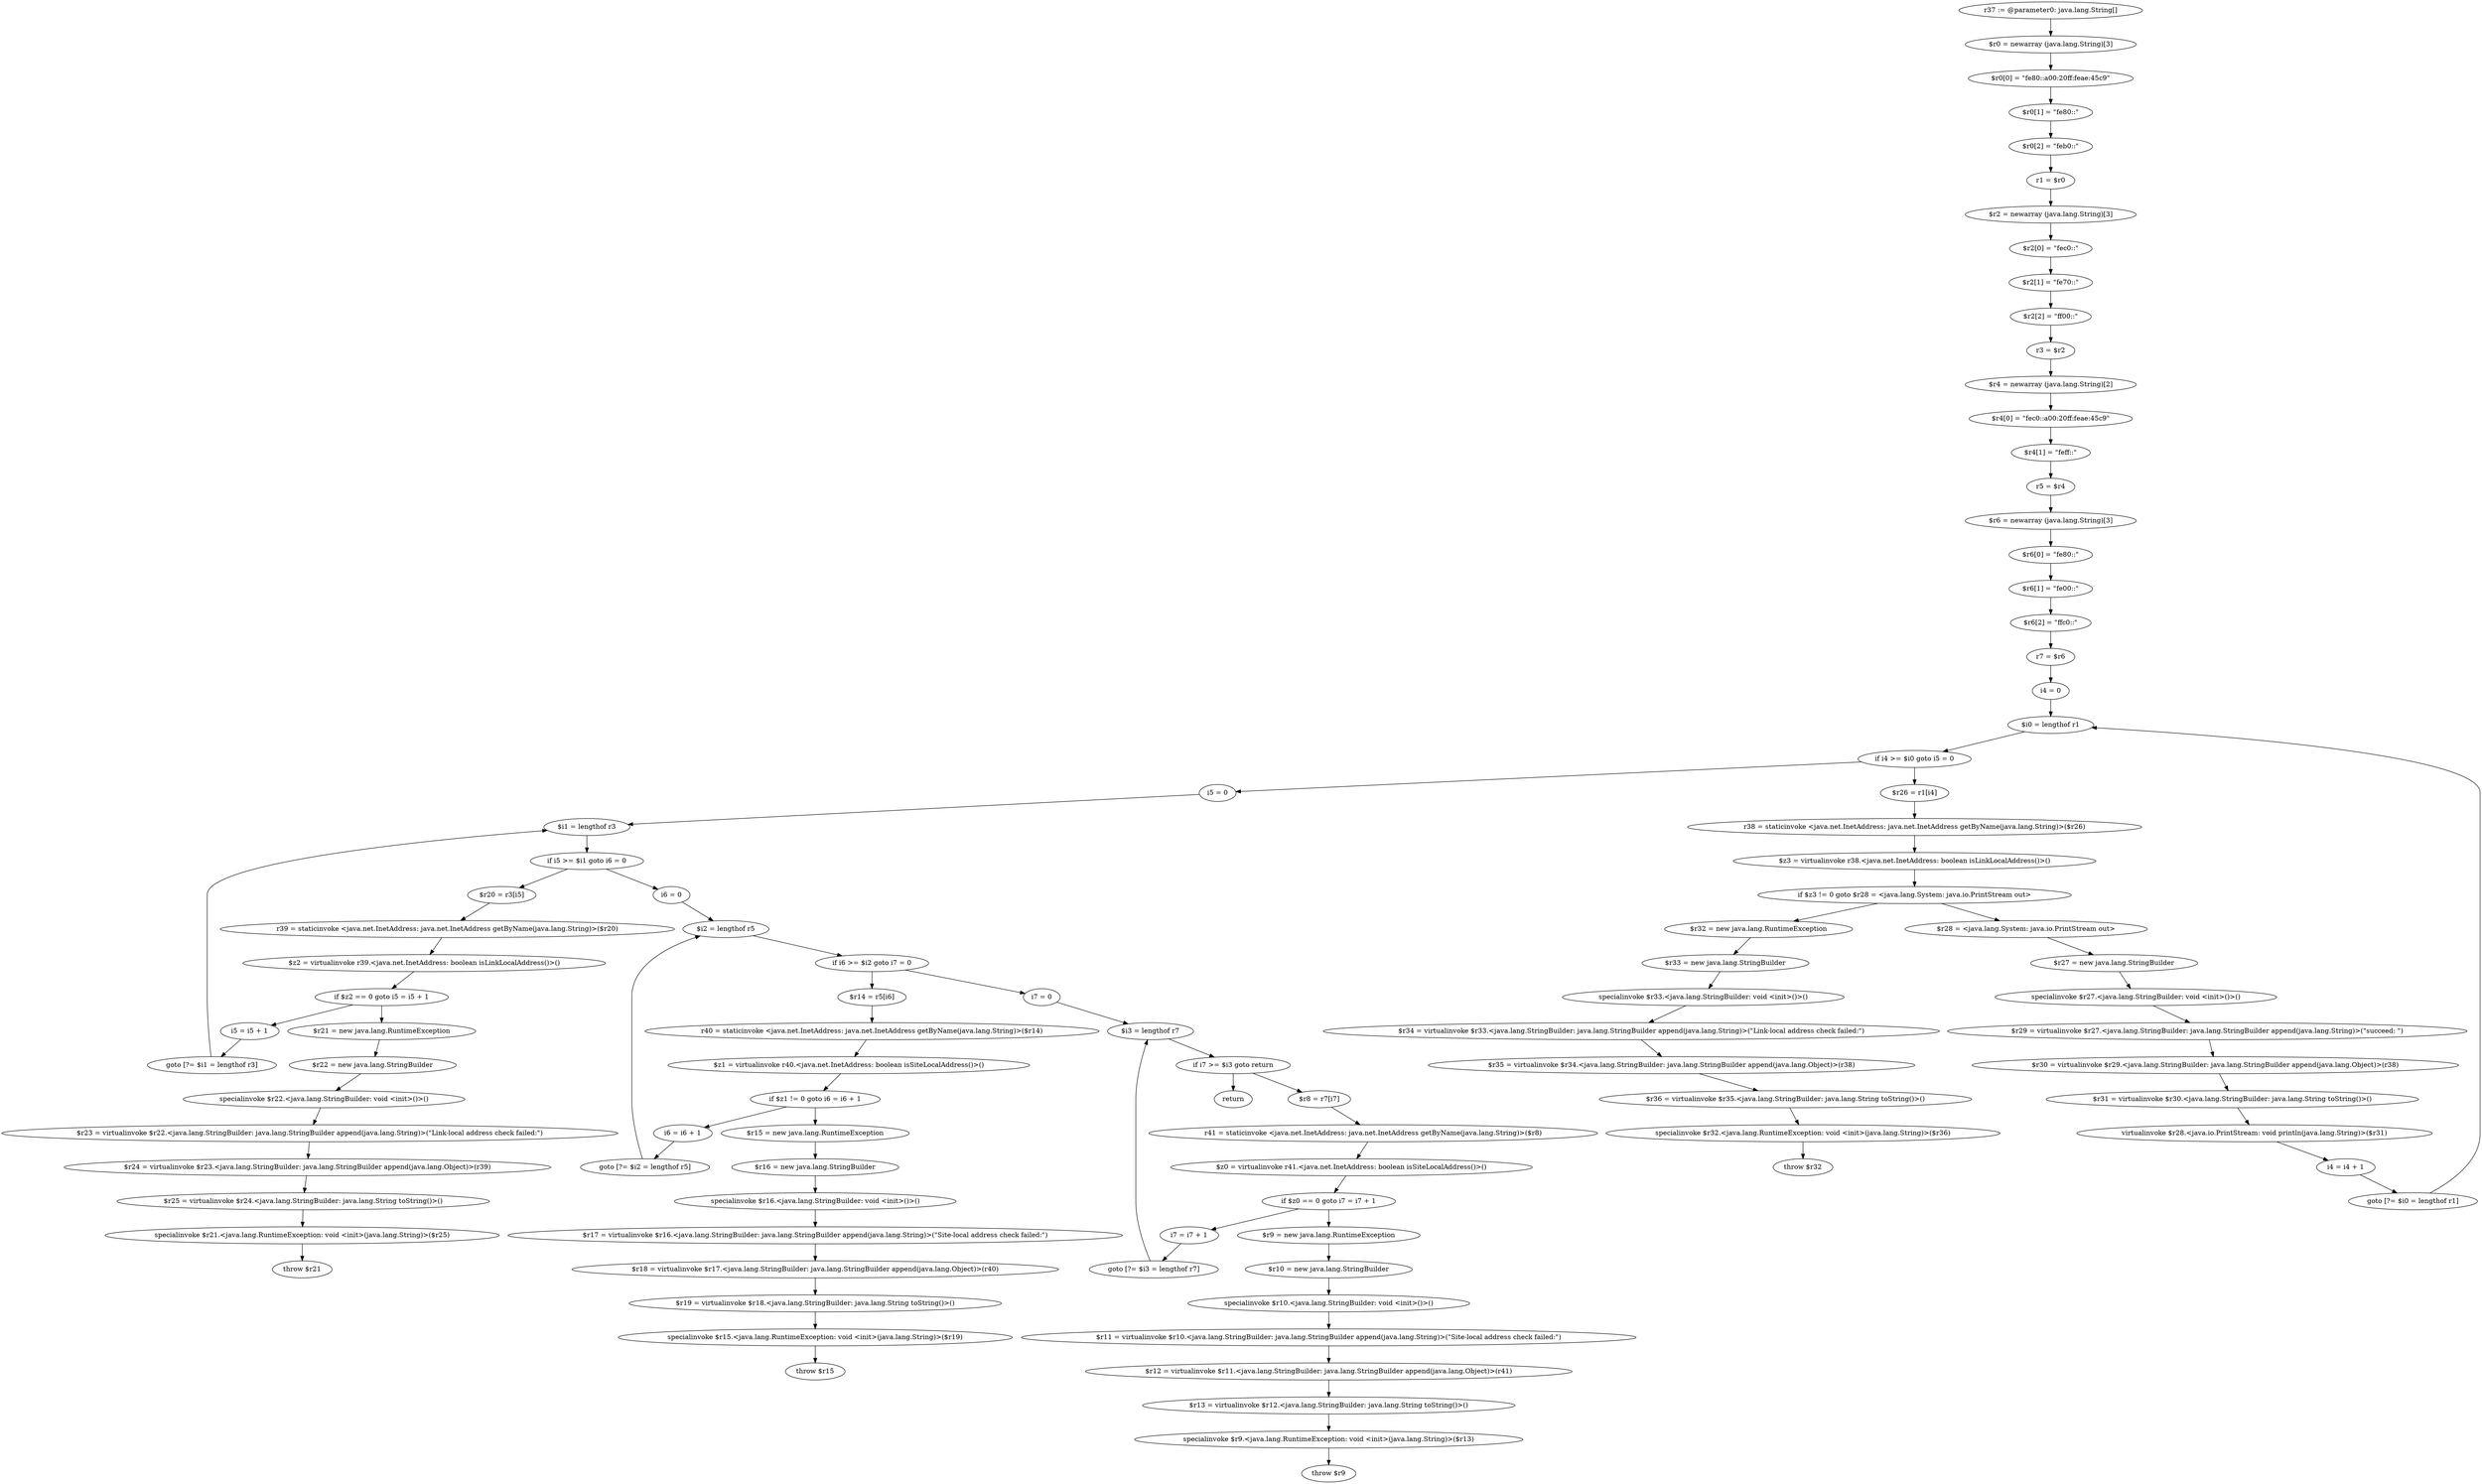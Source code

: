 digraph "unitGraph" {
    "r37 := @parameter0: java.lang.String[]"
    "$r0 = newarray (java.lang.String)[3]"
    "$r0[0] = \"fe80::a00:20ff:feae:45c9\""
    "$r0[1] = \"fe80::\""
    "$r0[2] = \"feb0::\""
    "r1 = $r0"
    "$r2 = newarray (java.lang.String)[3]"
    "$r2[0] = \"fec0::\""
    "$r2[1] = \"fe70::\""
    "$r2[2] = \"ff00::\""
    "r3 = $r2"
    "$r4 = newarray (java.lang.String)[2]"
    "$r4[0] = \"fec0::a00:20ff:feae:45c9\""
    "$r4[1] = \"feff::\""
    "r5 = $r4"
    "$r6 = newarray (java.lang.String)[3]"
    "$r6[0] = \"fe80::\""
    "$r6[1] = \"fe00::\""
    "$r6[2] = \"ffc0::\""
    "r7 = $r6"
    "i4 = 0"
    "$i0 = lengthof r1"
    "if i4 >= $i0 goto i5 = 0"
    "$r26 = r1[i4]"
    "r38 = staticinvoke <java.net.InetAddress: java.net.InetAddress getByName(java.lang.String)>($r26)"
    "$z3 = virtualinvoke r38.<java.net.InetAddress: boolean isLinkLocalAddress()>()"
    "if $z3 != 0 goto $r28 = <java.lang.System: java.io.PrintStream out>"
    "$r32 = new java.lang.RuntimeException"
    "$r33 = new java.lang.StringBuilder"
    "specialinvoke $r33.<java.lang.StringBuilder: void <init>()>()"
    "$r34 = virtualinvoke $r33.<java.lang.StringBuilder: java.lang.StringBuilder append(java.lang.String)>(\"Link-local address check failed:\")"
    "$r35 = virtualinvoke $r34.<java.lang.StringBuilder: java.lang.StringBuilder append(java.lang.Object)>(r38)"
    "$r36 = virtualinvoke $r35.<java.lang.StringBuilder: java.lang.String toString()>()"
    "specialinvoke $r32.<java.lang.RuntimeException: void <init>(java.lang.String)>($r36)"
    "throw $r32"
    "$r28 = <java.lang.System: java.io.PrintStream out>"
    "$r27 = new java.lang.StringBuilder"
    "specialinvoke $r27.<java.lang.StringBuilder: void <init>()>()"
    "$r29 = virtualinvoke $r27.<java.lang.StringBuilder: java.lang.StringBuilder append(java.lang.String)>(\"succeed: \")"
    "$r30 = virtualinvoke $r29.<java.lang.StringBuilder: java.lang.StringBuilder append(java.lang.Object)>(r38)"
    "$r31 = virtualinvoke $r30.<java.lang.StringBuilder: java.lang.String toString()>()"
    "virtualinvoke $r28.<java.io.PrintStream: void println(java.lang.String)>($r31)"
    "i4 = i4 + 1"
    "goto [?= $i0 = lengthof r1]"
    "i5 = 0"
    "$i1 = lengthof r3"
    "if i5 >= $i1 goto i6 = 0"
    "$r20 = r3[i5]"
    "r39 = staticinvoke <java.net.InetAddress: java.net.InetAddress getByName(java.lang.String)>($r20)"
    "$z2 = virtualinvoke r39.<java.net.InetAddress: boolean isLinkLocalAddress()>()"
    "if $z2 == 0 goto i5 = i5 + 1"
    "$r21 = new java.lang.RuntimeException"
    "$r22 = new java.lang.StringBuilder"
    "specialinvoke $r22.<java.lang.StringBuilder: void <init>()>()"
    "$r23 = virtualinvoke $r22.<java.lang.StringBuilder: java.lang.StringBuilder append(java.lang.String)>(\"Link-local address check failed:\")"
    "$r24 = virtualinvoke $r23.<java.lang.StringBuilder: java.lang.StringBuilder append(java.lang.Object)>(r39)"
    "$r25 = virtualinvoke $r24.<java.lang.StringBuilder: java.lang.String toString()>()"
    "specialinvoke $r21.<java.lang.RuntimeException: void <init>(java.lang.String)>($r25)"
    "throw $r21"
    "i5 = i5 + 1"
    "goto [?= $i1 = lengthof r3]"
    "i6 = 0"
    "$i2 = lengthof r5"
    "if i6 >= $i2 goto i7 = 0"
    "$r14 = r5[i6]"
    "r40 = staticinvoke <java.net.InetAddress: java.net.InetAddress getByName(java.lang.String)>($r14)"
    "$z1 = virtualinvoke r40.<java.net.InetAddress: boolean isSiteLocalAddress()>()"
    "if $z1 != 0 goto i6 = i6 + 1"
    "$r15 = new java.lang.RuntimeException"
    "$r16 = new java.lang.StringBuilder"
    "specialinvoke $r16.<java.lang.StringBuilder: void <init>()>()"
    "$r17 = virtualinvoke $r16.<java.lang.StringBuilder: java.lang.StringBuilder append(java.lang.String)>(\"Site-local address check failed:\")"
    "$r18 = virtualinvoke $r17.<java.lang.StringBuilder: java.lang.StringBuilder append(java.lang.Object)>(r40)"
    "$r19 = virtualinvoke $r18.<java.lang.StringBuilder: java.lang.String toString()>()"
    "specialinvoke $r15.<java.lang.RuntimeException: void <init>(java.lang.String)>($r19)"
    "throw $r15"
    "i6 = i6 + 1"
    "goto [?= $i2 = lengthof r5]"
    "i7 = 0"
    "$i3 = lengthof r7"
    "if i7 >= $i3 goto return"
    "$r8 = r7[i7]"
    "r41 = staticinvoke <java.net.InetAddress: java.net.InetAddress getByName(java.lang.String)>($r8)"
    "$z0 = virtualinvoke r41.<java.net.InetAddress: boolean isSiteLocalAddress()>()"
    "if $z0 == 0 goto i7 = i7 + 1"
    "$r9 = new java.lang.RuntimeException"
    "$r10 = new java.lang.StringBuilder"
    "specialinvoke $r10.<java.lang.StringBuilder: void <init>()>()"
    "$r11 = virtualinvoke $r10.<java.lang.StringBuilder: java.lang.StringBuilder append(java.lang.String)>(\"Site-local address check failed:\")"
    "$r12 = virtualinvoke $r11.<java.lang.StringBuilder: java.lang.StringBuilder append(java.lang.Object)>(r41)"
    "$r13 = virtualinvoke $r12.<java.lang.StringBuilder: java.lang.String toString()>()"
    "specialinvoke $r9.<java.lang.RuntimeException: void <init>(java.lang.String)>($r13)"
    "throw $r9"
    "i7 = i7 + 1"
    "goto [?= $i3 = lengthof r7]"
    "return"
    "r37 := @parameter0: java.lang.String[]"->"$r0 = newarray (java.lang.String)[3]";
    "$r0 = newarray (java.lang.String)[3]"->"$r0[0] = \"fe80::a00:20ff:feae:45c9\"";
    "$r0[0] = \"fe80::a00:20ff:feae:45c9\""->"$r0[1] = \"fe80::\"";
    "$r0[1] = \"fe80::\""->"$r0[2] = \"feb0::\"";
    "$r0[2] = \"feb0::\""->"r1 = $r0";
    "r1 = $r0"->"$r2 = newarray (java.lang.String)[3]";
    "$r2 = newarray (java.lang.String)[3]"->"$r2[0] = \"fec0::\"";
    "$r2[0] = \"fec0::\""->"$r2[1] = \"fe70::\"";
    "$r2[1] = \"fe70::\""->"$r2[2] = \"ff00::\"";
    "$r2[2] = \"ff00::\""->"r3 = $r2";
    "r3 = $r2"->"$r4 = newarray (java.lang.String)[2]";
    "$r4 = newarray (java.lang.String)[2]"->"$r4[0] = \"fec0::a00:20ff:feae:45c9\"";
    "$r4[0] = \"fec0::a00:20ff:feae:45c9\""->"$r4[1] = \"feff::\"";
    "$r4[1] = \"feff::\""->"r5 = $r4";
    "r5 = $r4"->"$r6 = newarray (java.lang.String)[3]";
    "$r6 = newarray (java.lang.String)[3]"->"$r6[0] = \"fe80::\"";
    "$r6[0] = \"fe80::\""->"$r6[1] = \"fe00::\"";
    "$r6[1] = \"fe00::\""->"$r6[2] = \"ffc0::\"";
    "$r6[2] = \"ffc0::\""->"r7 = $r6";
    "r7 = $r6"->"i4 = 0";
    "i4 = 0"->"$i0 = lengthof r1";
    "$i0 = lengthof r1"->"if i4 >= $i0 goto i5 = 0";
    "if i4 >= $i0 goto i5 = 0"->"$r26 = r1[i4]";
    "if i4 >= $i0 goto i5 = 0"->"i5 = 0";
    "$r26 = r1[i4]"->"r38 = staticinvoke <java.net.InetAddress: java.net.InetAddress getByName(java.lang.String)>($r26)";
    "r38 = staticinvoke <java.net.InetAddress: java.net.InetAddress getByName(java.lang.String)>($r26)"->"$z3 = virtualinvoke r38.<java.net.InetAddress: boolean isLinkLocalAddress()>()";
    "$z3 = virtualinvoke r38.<java.net.InetAddress: boolean isLinkLocalAddress()>()"->"if $z3 != 0 goto $r28 = <java.lang.System: java.io.PrintStream out>";
    "if $z3 != 0 goto $r28 = <java.lang.System: java.io.PrintStream out>"->"$r32 = new java.lang.RuntimeException";
    "if $z3 != 0 goto $r28 = <java.lang.System: java.io.PrintStream out>"->"$r28 = <java.lang.System: java.io.PrintStream out>";
    "$r32 = new java.lang.RuntimeException"->"$r33 = new java.lang.StringBuilder";
    "$r33 = new java.lang.StringBuilder"->"specialinvoke $r33.<java.lang.StringBuilder: void <init>()>()";
    "specialinvoke $r33.<java.lang.StringBuilder: void <init>()>()"->"$r34 = virtualinvoke $r33.<java.lang.StringBuilder: java.lang.StringBuilder append(java.lang.String)>(\"Link-local address check failed:\")";
    "$r34 = virtualinvoke $r33.<java.lang.StringBuilder: java.lang.StringBuilder append(java.lang.String)>(\"Link-local address check failed:\")"->"$r35 = virtualinvoke $r34.<java.lang.StringBuilder: java.lang.StringBuilder append(java.lang.Object)>(r38)";
    "$r35 = virtualinvoke $r34.<java.lang.StringBuilder: java.lang.StringBuilder append(java.lang.Object)>(r38)"->"$r36 = virtualinvoke $r35.<java.lang.StringBuilder: java.lang.String toString()>()";
    "$r36 = virtualinvoke $r35.<java.lang.StringBuilder: java.lang.String toString()>()"->"specialinvoke $r32.<java.lang.RuntimeException: void <init>(java.lang.String)>($r36)";
    "specialinvoke $r32.<java.lang.RuntimeException: void <init>(java.lang.String)>($r36)"->"throw $r32";
    "$r28 = <java.lang.System: java.io.PrintStream out>"->"$r27 = new java.lang.StringBuilder";
    "$r27 = new java.lang.StringBuilder"->"specialinvoke $r27.<java.lang.StringBuilder: void <init>()>()";
    "specialinvoke $r27.<java.lang.StringBuilder: void <init>()>()"->"$r29 = virtualinvoke $r27.<java.lang.StringBuilder: java.lang.StringBuilder append(java.lang.String)>(\"succeed: \")";
    "$r29 = virtualinvoke $r27.<java.lang.StringBuilder: java.lang.StringBuilder append(java.lang.String)>(\"succeed: \")"->"$r30 = virtualinvoke $r29.<java.lang.StringBuilder: java.lang.StringBuilder append(java.lang.Object)>(r38)";
    "$r30 = virtualinvoke $r29.<java.lang.StringBuilder: java.lang.StringBuilder append(java.lang.Object)>(r38)"->"$r31 = virtualinvoke $r30.<java.lang.StringBuilder: java.lang.String toString()>()";
    "$r31 = virtualinvoke $r30.<java.lang.StringBuilder: java.lang.String toString()>()"->"virtualinvoke $r28.<java.io.PrintStream: void println(java.lang.String)>($r31)";
    "virtualinvoke $r28.<java.io.PrintStream: void println(java.lang.String)>($r31)"->"i4 = i4 + 1";
    "i4 = i4 + 1"->"goto [?= $i0 = lengthof r1]";
    "goto [?= $i0 = lengthof r1]"->"$i0 = lengthof r1";
    "i5 = 0"->"$i1 = lengthof r3";
    "$i1 = lengthof r3"->"if i5 >= $i1 goto i6 = 0";
    "if i5 >= $i1 goto i6 = 0"->"$r20 = r3[i5]";
    "if i5 >= $i1 goto i6 = 0"->"i6 = 0";
    "$r20 = r3[i5]"->"r39 = staticinvoke <java.net.InetAddress: java.net.InetAddress getByName(java.lang.String)>($r20)";
    "r39 = staticinvoke <java.net.InetAddress: java.net.InetAddress getByName(java.lang.String)>($r20)"->"$z2 = virtualinvoke r39.<java.net.InetAddress: boolean isLinkLocalAddress()>()";
    "$z2 = virtualinvoke r39.<java.net.InetAddress: boolean isLinkLocalAddress()>()"->"if $z2 == 0 goto i5 = i5 + 1";
    "if $z2 == 0 goto i5 = i5 + 1"->"$r21 = new java.lang.RuntimeException";
    "if $z2 == 0 goto i5 = i5 + 1"->"i5 = i5 + 1";
    "$r21 = new java.lang.RuntimeException"->"$r22 = new java.lang.StringBuilder";
    "$r22 = new java.lang.StringBuilder"->"specialinvoke $r22.<java.lang.StringBuilder: void <init>()>()";
    "specialinvoke $r22.<java.lang.StringBuilder: void <init>()>()"->"$r23 = virtualinvoke $r22.<java.lang.StringBuilder: java.lang.StringBuilder append(java.lang.String)>(\"Link-local address check failed:\")";
    "$r23 = virtualinvoke $r22.<java.lang.StringBuilder: java.lang.StringBuilder append(java.lang.String)>(\"Link-local address check failed:\")"->"$r24 = virtualinvoke $r23.<java.lang.StringBuilder: java.lang.StringBuilder append(java.lang.Object)>(r39)";
    "$r24 = virtualinvoke $r23.<java.lang.StringBuilder: java.lang.StringBuilder append(java.lang.Object)>(r39)"->"$r25 = virtualinvoke $r24.<java.lang.StringBuilder: java.lang.String toString()>()";
    "$r25 = virtualinvoke $r24.<java.lang.StringBuilder: java.lang.String toString()>()"->"specialinvoke $r21.<java.lang.RuntimeException: void <init>(java.lang.String)>($r25)";
    "specialinvoke $r21.<java.lang.RuntimeException: void <init>(java.lang.String)>($r25)"->"throw $r21";
    "i5 = i5 + 1"->"goto [?= $i1 = lengthof r3]";
    "goto [?= $i1 = lengthof r3]"->"$i1 = lengthof r3";
    "i6 = 0"->"$i2 = lengthof r5";
    "$i2 = lengthof r5"->"if i6 >= $i2 goto i7 = 0";
    "if i6 >= $i2 goto i7 = 0"->"$r14 = r5[i6]";
    "if i6 >= $i2 goto i7 = 0"->"i7 = 0";
    "$r14 = r5[i6]"->"r40 = staticinvoke <java.net.InetAddress: java.net.InetAddress getByName(java.lang.String)>($r14)";
    "r40 = staticinvoke <java.net.InetAddress: java.net.InetAddress getByName(java.lang.String)>($r14)"->"$z1 = virtualinvoke r40.<java.net.InetAddress: boolean isSiteLocalAddress()>()";
    "$z1 = virtualinvoke r40.<java.net.InetAddress: boolean isSiteLocalAddress()>()"->"if $z1 != 0 goto i6 = i6 + 1";
    "if $z1 != 0 goto i6 = i6 + 1"->"$r15 = new java.lang.RuntimeException";
    "if $z1 != 0 goto i6 = i6 + 1"->"i6 = i6 + 1";
    "$r15 = new java.lang.RuntimeException"->"$r16 = new java.lang.StringBuilder";
    "$r16 = new java.lang.StringBuilder"->"specialinvoke $r16.<java.lang.StringBuilder: void <init>()>()";
    "specialinvoke $r16.<java.lang.StringBuilder: void <init>()>()"->"$r17 = virtualinvoke $r16.<java.lang.StringBuilder: java.lang.StringBuilder append(java.lang.String)>(\"Site-local address check failed:\")";
    "$r17 = virtualinvoke $r16.<java.lang.StringBuilder: java.lang.StringBuilder append(java.lang.String)>(\"Site-local address check failed:\")"->"$r18 = virtualinvoke $r17.<java.lang.StringBuilder: java.lang.StringBuilder append(java.lang.Object)>(r40)";
    "$r18 = virtualinvoke $r17.<java.lang.StringBuilder: java.lang.StringBuilder append(java.lang.Object)>(r40)"->"$r19 = virtualinvoke $r18.<java.lang.StringBuilder: java.lang.String toString()>()";
    "$r19 = virtualinvoke $r18.<java.lang.StringBuilder: java.lang.String toString()>()"->"specialinvoke $r15.<java.lang.RuntimeException: void <init>(java.lang.String)>($r19)";
    "specialinvoke $r15.<java.lang.RuntimeException: void <init>(java.lang.String)>($r19)"->"throw $r15";
    "i6 = i6 + 1"->"goto [?= $i2 = lengthof r5]";
    "goto [?= $i2 = lengthof r5]"->"$i2 = lengthof r5";
    "i7 = 0"->"$i3 = lengthof r7";
    "$i3 = lengthof r7"->"if i7 >= $i3 goto return";
    "if i7 >= $i3 goto return"->"$r8 = r7[i7]";
    "if i7 >= $i3 goto return"->"return";
    "$r8 = r7[i7]"->"r41 = staticinvoke <java.net.InetAddress: java.net.InetAddress getByName(java.lang.String)>($r8)";
    "r41 = staticinvoke <java.net.InetAddress: java.net.InetAddress getByName(java.lang.String)>($r8)"->"$z0 = virtualinvoke r41.<java.net.InetAddress: boolean isSiteLocalAddress()>()";
    "$z0 = virtualinvoke r41.<java.net.InetAddress: boolean isSiteLocalAddress()>()"->"if $z0 == 0 goto i7 = i7 + 1";
    "if $z0 == 0 goto i7 = i7 + 1"->"$r9 = new java.lang.RuntimeException";
    "if $z0 == 0 goto i7 = i7 + 1"->"i7 = i7 + 1";
    "$r9 = new java.lang.RuntimeException"->"$r10 = new java.lang.StringBuilder";
    "$r10 = new java.lang.StringBuilder"->"specialinvoke $r10.<java.lang.StringBuilder: void <init>()>()";
    "specialinvoke $r10.<java.lang.StringBuilder: void <init>()>()"->"$r11 = virtualinvoke $r10.<java.lang.StringBuilder: java.lang.StringBuilder append(java.lang.String)>(\"Site-local address check failed:\")";
    "$r11 = virtualinvoke $r10.<java.lang.StringBuilder: java.lang.StringBuilder append(java.lang.String)>(\"Site-local address check failed:\")"->"$r12 = virtualinvoke $r11.<java.lang.StringBuilder: java.lang.StringBuilder append(java.lang.Object)>(r41)";
    "$r12 = virtualinvoke $r11.<java.lang.StringBuilder: java.lang.StringBuilder append(java.lang.Object)>(r41)"->"$r13 = virtualinvoke $r12.<java.lang.StringBuilder: java.lang.String toString()>()";
    "$r13 = virtualinvoke $r12.<java.lang.StringBuilder: java.lang.String toString()>()"->"specialinvoke $r9.<java.lang.RuntimeException: void <init>(java.lang.String)>($r13)";
    "specialinvoke $r9.<java.lang.RuntimeException: void <init>(java.lang.String)>($r13)"->"throw $r9";
    "i7 = i7 + 1"->"goto [?= $i3 = lengthof r7]";
    "goto [?= $i3 = lengthof r7]"->"$i3 = lengthof r7";
}
